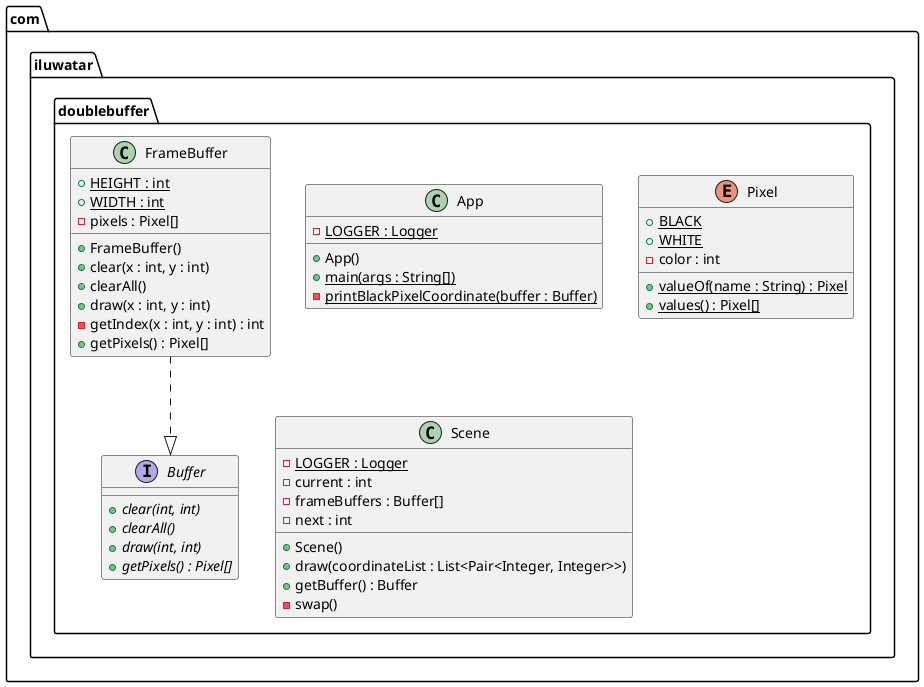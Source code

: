 @startuml
package com.iluwatar.doublebuffer {
  class App {
    - LOGGER : Logger {static}
    + App()
    + main(args : String[]) {static}
    - printBlackPixelCoordinate(buffer : Buffer) {static}
  }
  interface Buffer {
    + clear(int, int) {abstract}
    + clearAll() {abstract}
    + draw(int, int) {abstract}
    + getPixels() : Pixel[] {abstract}
  }
  class FrameBuffer {
    + HEIGHT : int {static}
    + WIDTH : int {static}
    - pixels : Pixel[]
    + FrameBuffer()
    + clear(x : int, y : int)
    + clearAll()
    + draw(x : int, y : int)
    - getIndex(x : int, y : int) : int
    + getPixels() : Pixel[]
  }
  enum Pixel {
    + BLACK {static}
    + WHITE {static}
    - color : int
    + valueOf(name : String) : Pixel {static}
    + values() : Pixel[] {static}
  }
  class Scene {
    - LOGGER : Logger {static}
    - current : int
    - frameBuffers : Buffer[]
    - next : int
    + Scene()
    + draw(coordinateList : List<Pair<Integer, Integer>>)
    + getBuffer() : Buffer
    - swap()
  }
}
FrameBuffer ..|> Buffer 
@enduml